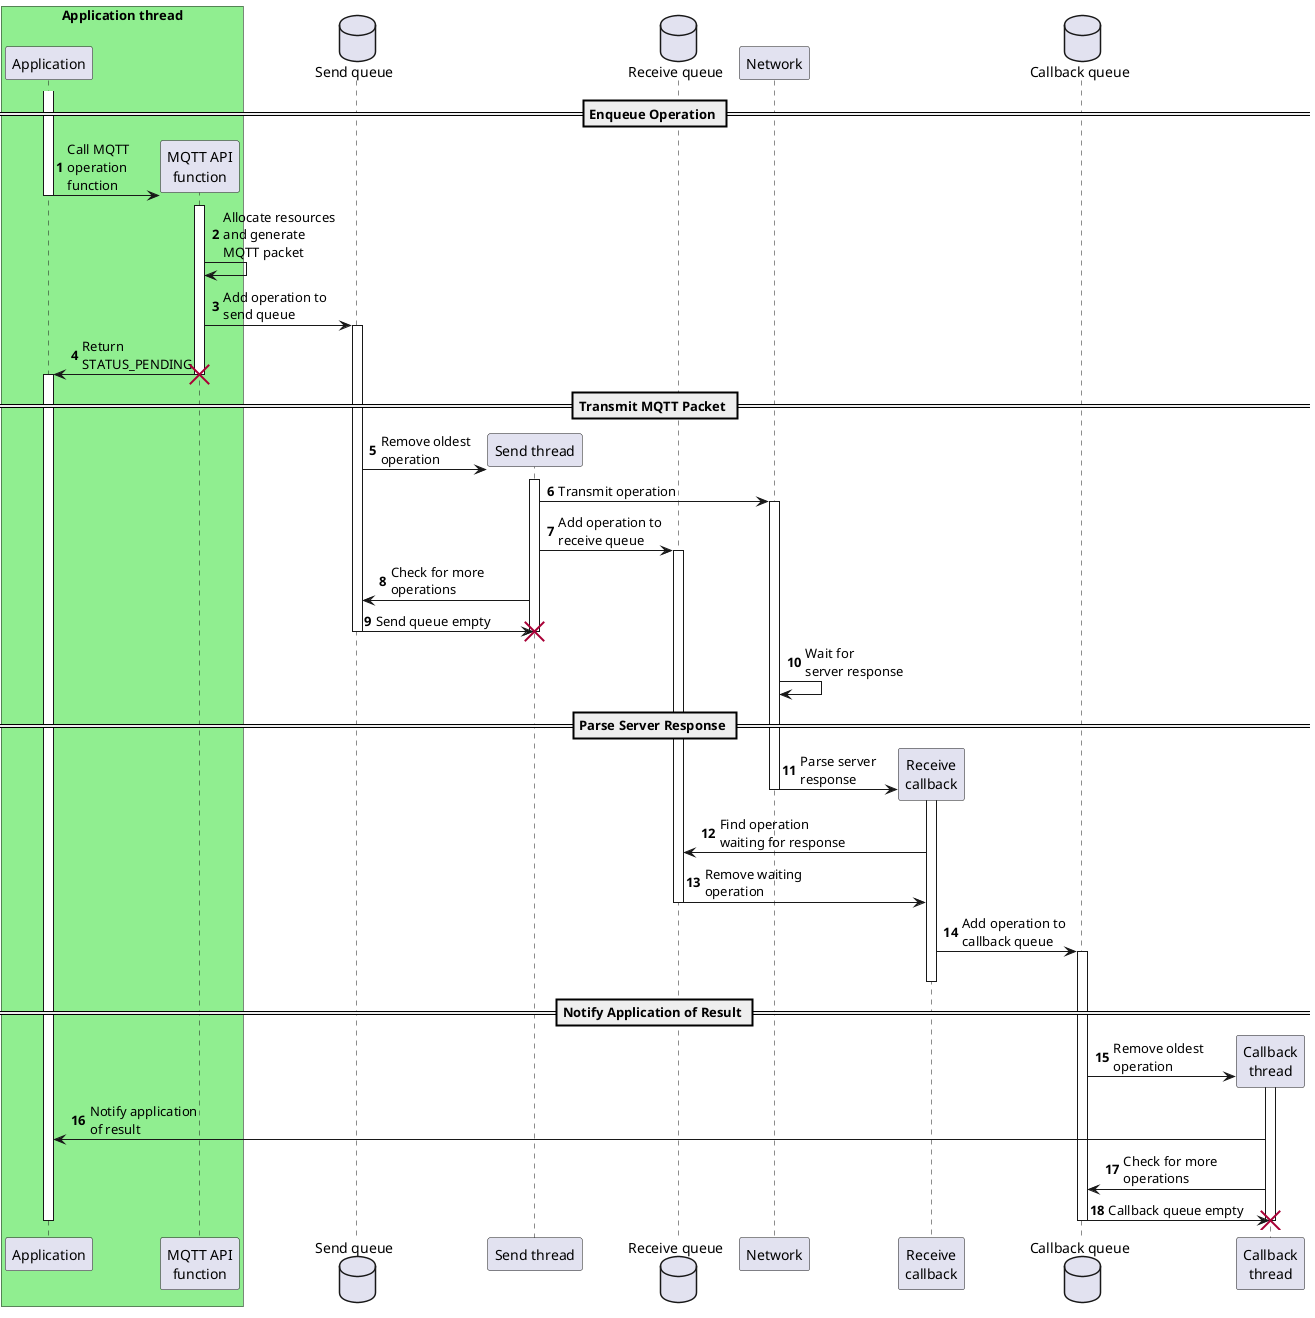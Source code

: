 @startuml
skinparam classFontSize 8
skinparam classFontName Helvetica
autonumber

box "Application thread" #LightGreen
    participant "Application" as application
    create participant "MQTT API\nfunction" as api
end box

database "Send queue" as send_queue

== Enqueue Operation ==
activate application
application -> api: Call MQTT\noperation\nfunction
deactivate application
activate api
api -> api: Allocate resources\nand generate\nMQTT packet
api -> send_queue: Add operation to\nsend queue
activate send_queue
api -> application: Return\nSTATUS_PENDING
destroy api
activate application

== Transmit MQTT Packet ==
create participant "Send thread" as send_thread
database "Receive queue" as receive_queue
participant "Network" as network

send_queue -> send_thread: Remove oldest\noperation
activate send_thread
send_thread -> network: Transmit operation
activate network
send_thread -> receive_queue: Add operation to\nreceive queue
activate receive_queue
send_thread -> send_queue: Check for more\noperations
send_queue -> send_thread: Send queue empty
deactivate send_queue
destroy send_thread

network -> network: Wait for\nserver response

== Parse Server Response ==
create participant "Receive\ncallback" as receive_callback
network -> receive_callback: Parse server\nresponse
deactivate network

database "Callback queue" as callback_queue

activate receive_callback
receive_callback -> receive_queue: Find operation\nwaiting for response
receive_queue -> receive_callback: Remove waiting\noperation
deactivate receive_queue
receive_callback -> callback_queue: Add operation to\ncallback queue
activate callback_queue
deactivate receive_callback

== Notify Application of Result ==
create participant "Callback\nthread" as callback_thread
callback_queue -> callback_thread: Remove oldest\noperation

activate callback_thread
callback_thread -> application: Notify application\nof result
callback_thread -> callback_queue: Check for more\noperations
callback_queue -> callback_thread: Callback queue empty
deactivate callback_queue
destroy callback_thread

deactivate application

@enduml
